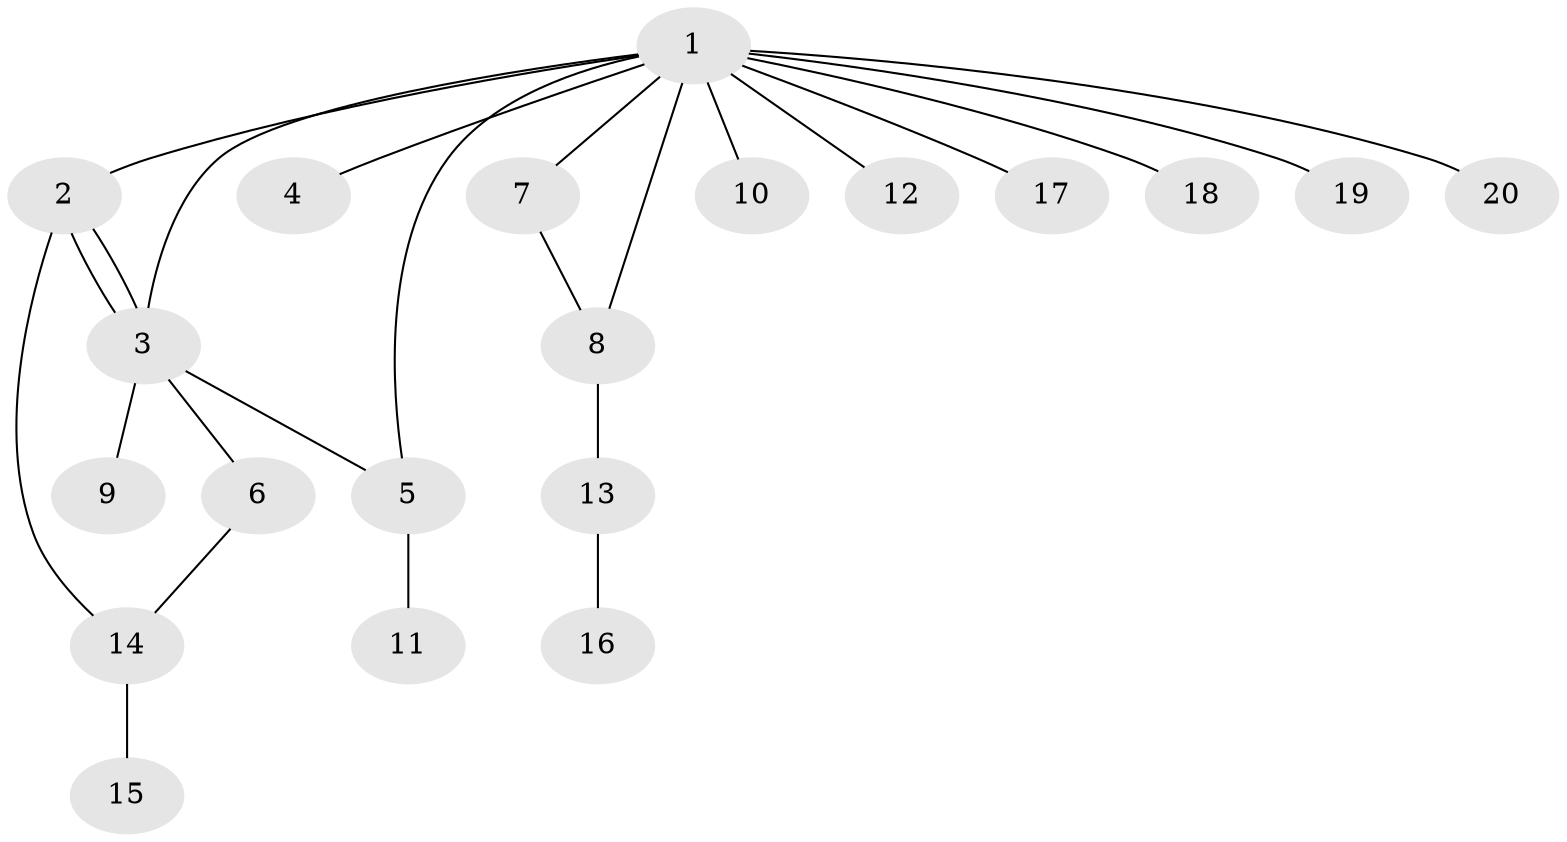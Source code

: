 // Generated by graph-tools (version 1.1) at 2025/46/02/15/25 05:46:28]
// undirected, 20 vertices, 24 edges
graph export_dot {
graph [start="1"]
  node [color=gray90,style=filled];
  1;
  2;
  3;
  4;
  5;
  6;
  7;
  8;
  9;
  10;
  11;
  12;
  13;
  14;
  15;
  16;
  17;
  18;
  19;
  20;
  1 -- 2;
  1 -- 3;
  1 -- 4;
  1 -- 5;
  1 -- 7;
  1 -- 8;
  1 -- 10;
  1 -- 12;
  1 -- 17;
  1 -- 18;
  1 -- 19;
  1 -- 20;
  2 -- 3;
  2 -- 3;
  2 -- 14;
  3 -- 5;
  3 -- 6;
  3 -- 9;
  5 -- 11;
  6 -- 14;
  7 -- 8;
  8 -- 13;
  13 -- 16;
  14 -- 15;
}
